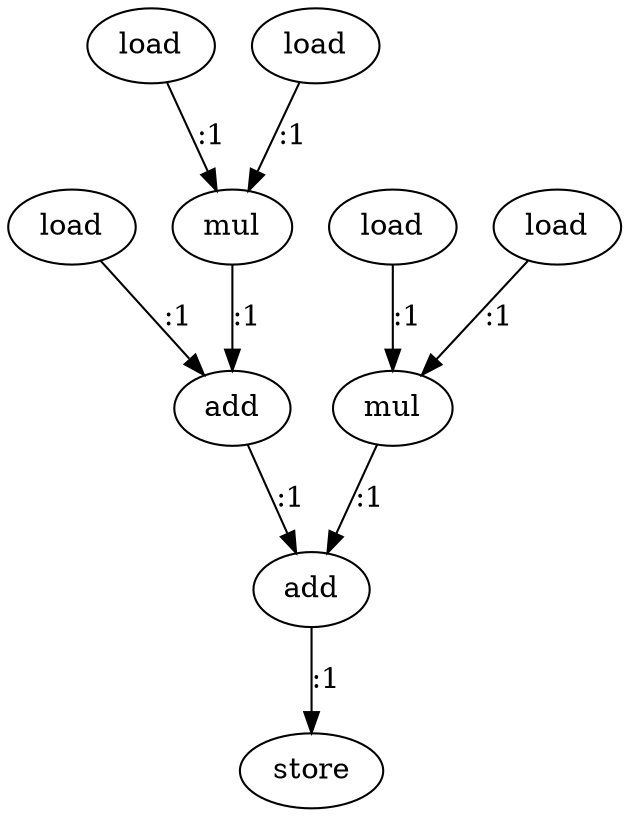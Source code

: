 digraph  {
   0 [label="load"];
   1 [label="load"];
   2 [label="load"];
   3 [label="mul"];
   4 [label="add"];
   5 [label="load"];
   6 [label="load"];
   7 [label="mul"];
   8 [label="add"];
   9 [label="store"];

   0->4 [label=":1"]
   1->3 [label=":1"]
   2->3 [label=":1"]
   3->4 [label=":1"]
   4->8 [label=":1"]
   5->7 [label=":1"]
   6->7 [label=":1"]
   7->8 [label=":1"]
   8->9 [label=":1"]
}

